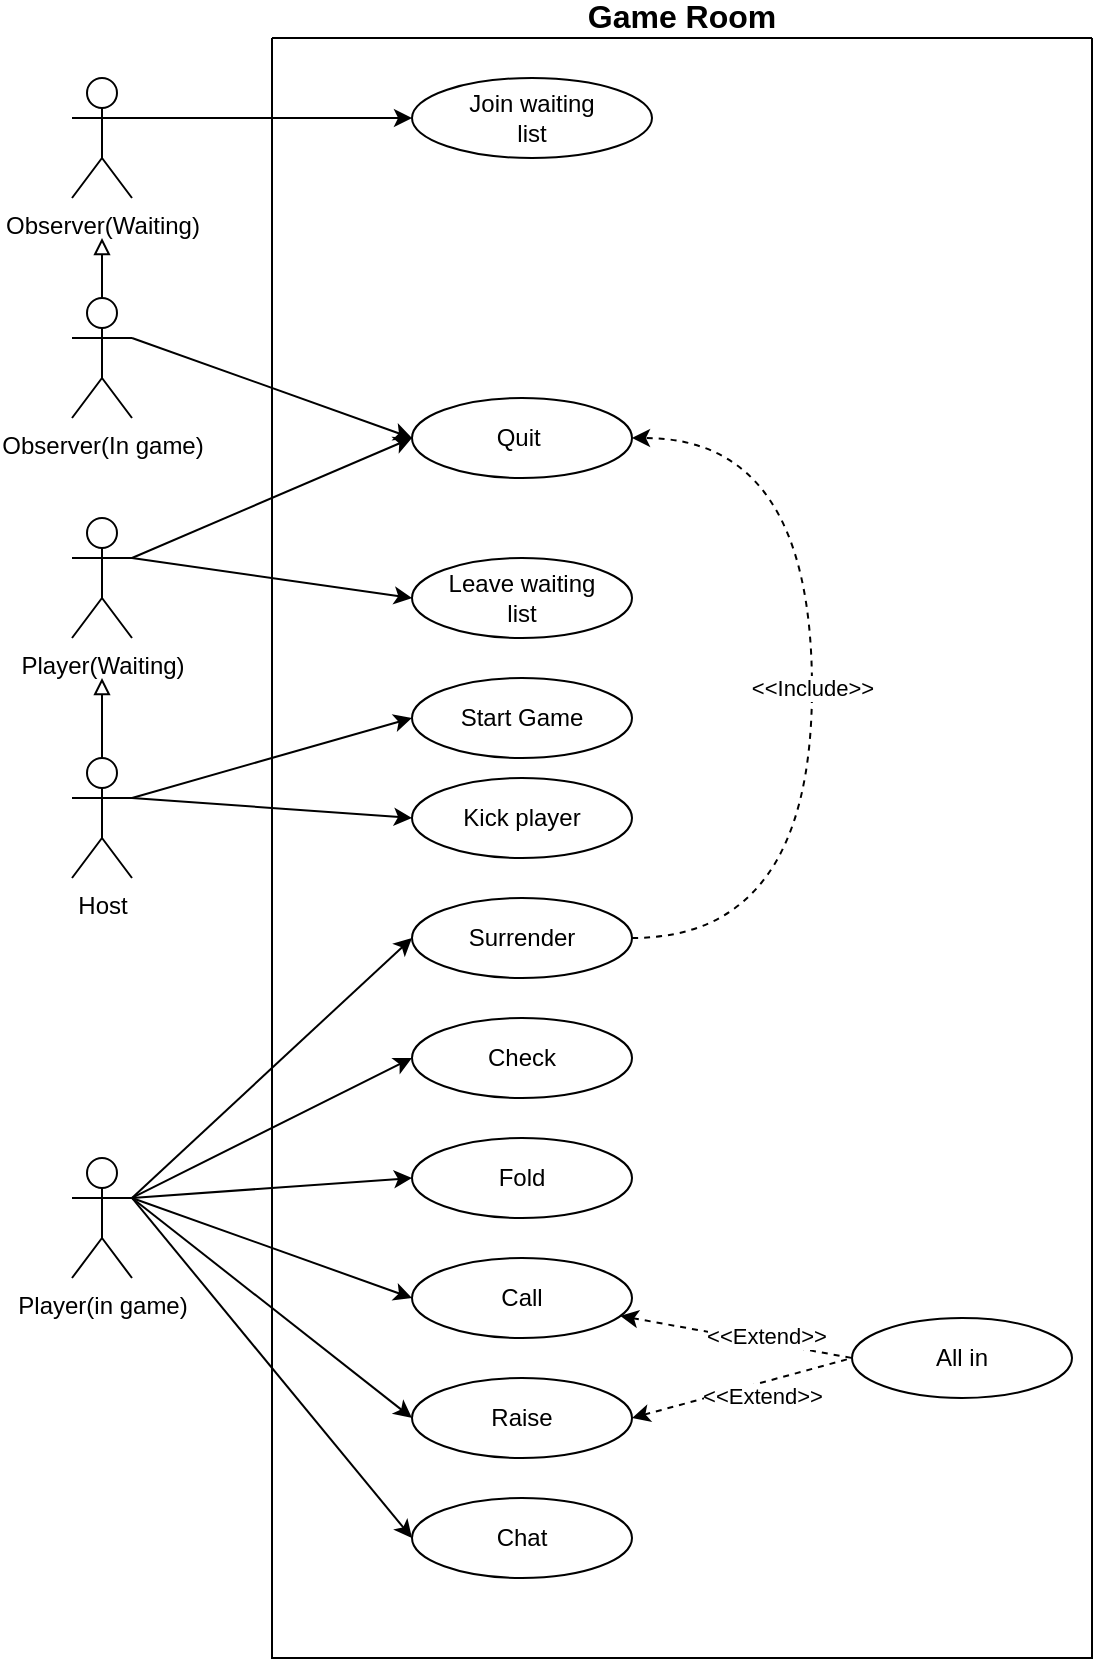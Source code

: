 <mxfile version="16.5.6" type="github">
  <diagram id="D2KzV6B70g5t3tSEwKat" name="Page-1">
    <mxGraphModel dx="1038" dy="489" grid="1" gridSize="10" guides="1" tooltips="1" connect="1" arrows="1" fold="1" page="1" pageScale="1" pageWidth="827" pageHeight="1169" math="0" shadow="0">
      <root>
        <mxCell id="0" />
        <mxCell id="1" parent="0" />
        <mxCell id="oPN8op2j5NLYPOw_OKnK-13" style="edgeStyle=none;rounded=0;orthogonalLoop=1;jettySize=auto;html=1;exitX=1;exitY=0.333;exitDx=0;exitDy=0;exitPerimeter=0;entryX=0;entryY=0.5;entryDx=0;entryDy=0;startArrow=none;startFill=0;endArrow=classic;endFill=1;" edge="1" parent="1" source="oPN8op2j5NLYPOw_OKnK-2" target="oPN8op2j5NLYPOw_OKnK-5">
          <mxGeometry relative="1" as="geometry" />
        </mxCell>
        <mxCell id="oPN8op2j5NLYPOw_OKnK-14" style="edgeStyle=none;rounded=0;orthogonalLoop=1;jettySize=auto;html=1;exitX=1;exitY=0.333;exitDx=0;exitDy=0;exitPerimeter=0;entryX=0;entryY=0.5;entryDx=0;entryDy=0;startArrow=none;startFill=0;endArrow=classic;endFill=1;" edge="1" parent="1" source="oPN8op2j5NLYPOw_OKnK-2" target="oPN8op2j5NLYPOw_OKnK-6">
          <mxGeometry relative="1" as="geometry" />
        </mxCell>
        <mxCell id="oPN8op2j5NLYPOw_OKnK-15" style="edgeStyle=none;rounded=0;orthogonalLoop=1;jettySize=auto;html=1;exitX=1;exitY=0.333;exitDx=0;exitDy=0;exitPerimeter=0;entryX=0;entryY=0.5;entryDx=0;entryDy=0;startArrow=none;startFill=0;endArrow=classic;endFill=1;" edge="1" parent="1" source="oPN8op2j5NLYPOw_OKnK-2" target="oPN8op2j5NLYPOw_OKnK-7">
          <mxGeometry relative="1" as="geometry" />
        </mxCell>
        <mxCell id="oPN8op2j5NLYPOw_OKnK-16" style="edgeStyle=none;rounded=0;orthogonalLoop=1;jettySize=auto;html=1;exitX=1;exitY=0.333;exitDx=0;exitDy=0;exitPerimeter=0;entryX=0;entryY=0.5;entryDx=0;entryDy=0;startArrow=none;startFill=0;endArrow=classic;endFill=1;" edge="1" parent="1" source="oPN8op2j5NLYPOw_OKnK-2" target="oPN8op2j5NLYPOw_OKnK-8">
          <mxGeometry relative="1" as="geometry" />
        </mxCell>
        <mxCell id="oPN8op2j5NLYPOw_OKnK-17" style="edgeStyle=none;rounded=0;orthogonalLoop=1;jettySize=auto;html=1;exitX=1;exitY=0.333;exitDx=0;exitDy=0;exitPerimeter=0;entryX=0;entryY=0.5;entryDx=0;entryDy=0;startArrow=none;startFill=0;endArrow=classic;endFill=1;" edge="1" parent="1" source="oPN8op2j5NLYPOw_OKnK-2" target="oPN8op2j5NLYPOw_OKnK-12">
          <mxGeometry relative="1" as="geometry" />
        </mxCell>
        <mxCell id="oPN8op2j5NLYPOw_OKnK-41" style="edgeStyle=none;rounded=0;orthogonalLoop=1;jettySize=auto;html=1;exitX=1;exitY=0.333;exitDx=0;exitDy=0;exitPerimeter=0;entryX=0;entryY=0.5;entryDx=0;entryDy=0;startArrow=none;startFill=0;endArrow=classic;endFill=1;" edge="1" parent="1" source="oPN8op2j5NLYPOw_OKnK-2" target="oPN8op2j5NLYPOw_OKnK-40">
          <mxGeometry relative="1" as="geometry" />
        </mxCell>
        <mxCell id="oPN8op2j5NLYPOw_OKnK-2" value="Player(in game)" style="shape=umlActor;verticalLabelPosition=bottom;verticalAlign=top;html=1;outlineConnect=0;" vertex="1" parent="1">
          <mxGeometry x="150" y="890" width="30" height="60" as="geometry" />
        </mxCell>
        <mxCell id="oPN8op2j5NLYPOw_OKnK-5" value="Check" style="ellipse;whiteSpace=wrap;html=1;" vertex="1" parent="1">
          <mxGeometry x="320" y="820" width="110" height="40" as="geometry" />
        </mxCell>
        <mxCell id="oPN8op2j5NLYPOw_OKnK-11" value="&amp;lt;&amp;lt;Extend&amp;gt;&amp;gt;" style="edgeStyle=none;rounded=0;orthogonalLoop=1;jettySize=auto;html=1;startArrow=classic;startFill=1;endArrow=none;endFill=0;entryX=0;entryY=0.5;entryDx=0;entryDy=0;dashed=1;" edge="1" parent="1" source="oPN8op2j5NLYPOw_OKnK-6" target="oPN8op2j5NLYPOw_OKnK-9">
          <mxGeometry x="0.246" y="3" relative="1" as="geometry">
            <mxPoint as="offset" />
          </mxGeometry>
        </mxCell>
        <mxCell id="oPN8op2j5NLYPOw_OKnK-6" value="Call" style="ellipse;whiteSpace=wrap;html=1;" vertex="1" parent="1">
          <mxGeometry x="320" y="940" width="110" height="40" as="geometry" />
        </mxCell>
        <mxCell id="oPN8op2j5NLYPOw_OKnK-7" value="Fold" style="ellipse;whiteSpace=wrap;html=1;" vertex="1" parent="1">
          <mxGeometry x="320" y="880" width="110" height="40" as="geometry" />
        </mxCell>
        <mxCell id="oPN8op2j5NLYPOw_OKnK-10" value="&amp;lt;&amp;lt;Extend&amp;gt;&amp;gt;" style="rounded=0;orthogonalLoop=1;jettySize=auto;html=1;entryX=0;entryY=0.5;entryDx=0;entryDy=0;exitX=1;exitY=0.5;exitDx=0;exitDy=0;endArrow=none;endFill=0;startArrow=classic;startFill=1;dashed=1;" edge="1" parent="1" source="oPN8op2j5NLYPOw_OKnK-8" target="oPN8op2j5NLYPOw_OKnK-9">
          <mxGeometry x="0.152" y="-6" relative="1" as="geometry">
            <mxPoint as="offset" />
          </mxGeometry>
        </mxCell>
        <mxCell id="oPN8op2j5NLYPOw_OKnK-8" value="Raise" style="ellipse;whiteSpace=wrap;html=1;" vertex="1" parent="1">
          <mxGeometry x="320" y="1000" width="110" height="40" as="geometry" />
        </mxCell>
        <mxCell id="oPN8op2j5NLYPOw_OKnK-9" value="All in" style="ellipse;whiteSpace=wrap;html=1;" vertex="1" parent="1">
          <mxGeometry x="540" y="970" width="110" height="40" as="geometry" />
        </mxCell>
        <mxCell id="oPN8op2j5NLYPOw_OKnK-12" value="Chat" style="ellipse;whiteSpace=wrap;html=1;" vertex="1" parent="1">
          <mxGeometry x="320" y="1060" width="110" height="40" as="geometry" />
        </mxCell>
        <mxCell id="oPN8op2j5NLYPOw_OKnK-39" style="edgeStyle=none;rounded=0;orthogonalLoop=1;jettySize=auto;html=1;exitX=1;exitY=0.333;exitDx=0;exitDy=0;exitPerimeter=0;entryX=0;entryY=0.5;entryDx=0;entryDy=0;startArrow=none;startFill=0;endArrow=classic;endFill=1;" edge="1" parent="1" source="oPN8op2j5NLYPOw_OKnK-35" target="oPN8op2j5NLYPOw_OKnK-38">
          <mxGeometry relative="1" as="geometry" />
        </mxCell>
        <mxCell id="oPN8op2j5NLYPOw_OKnK-52" style="edgeStyle=none;rounded=0;orthogonalLoop=1;jettySize=auto;html=1;startArrow=none;startFill=0;endArrow=block;endFill=0;" edge="1" parent="1" source="oPN8op2j5NLYPOw_OKnK-35">
          <mxGeometry relative="1" as="geometry">
            <mxPoint x="165" y="650" as="targetPoint" />
          </mxGeometry>
        </mxCell>
        <mxCell id="oPN8op2j5NLYPOw_OKnK-63" style="edgeStyle=none;rounded=0;orthogonalLoop=1;jettySize=auto;html=1;exitX=1;exitY=0.333;exitDx=0;exitDy=0;exitPerimeter=0;entryX=0;entryY=0.5;entryDx=0;entryDy=0;fontSize=16;startArrow=none;startFill=0;endArrow=classic;endFill=1;" edge="1" parent="1" source="oPN8op2j5NLYPOw_OKnK-35" target="oPN8op2j5NLYPOw_OKnK-62">
          <mxGeometry relative="1" as="geometry" />
        </mxCell>
        <mxCell id="oPN8op2j5NLYPOw_OKnK-35" value="Host" style="shape=umlActor;verticalLabelPosition=bottom;verticalAlign=top;html=1;" vertex="1" parent="1">
          <mxGeometry x="150" y="690" width="30" height="60" as="geometry" />
        </mxCell>
        <mxCell id="oPN8op2j5NLYPOw_OKnK-54" value="&amp;lt;&amp;lt;Include&amp;gt;&amp;gt;" style="edgeStyle=orthogonalEdgeStyle;rounded=0;orthogonalLoop=1;jettySize=auto;html=1;entryX=1;entryY=0.5;entryDx=0;entryDy=0;startArrow=none;startFill=0;endArrow=classic;endFill=1;curved=1;dashed=1;" edge="1" parent="1" source="oPN8op2j5NLYPOw_OKnK-40" target="oPN8op2j5NLYPOw_OKnK-45">
          <mxGeometry relative="1" as="geometry">
            <Array as="points">
              <mxPoint x="520" y="780" />
              <mxPoint x="520" y="530" />
            </Array>
          </mxGeometry>
        </mxCell>
        <mxCell id="oPN8op2j5NLYPOw_OKnK-40" value="Surrender" style="ellipse;whiteSpace=wrap;html=1;" vertex="1" parent="1">
          <mxGeometry x="320" y="760" width="110" height="40" as="geometry" />
        </mxCell>
        <mxCell id="oPN8op2j5NLYPOw_OKnK-43" style="edgeStyle=none;rounded=0;orthogonalLoop=1;jettySize=auto;html=1;exitX=1;exitY=0.333;exitDx=0;exitDy=0;exitPerimeter=0;startArrow=none;startFill=0;endArrow=classic;endFill=1;entryX=0;entryY=0.5;entryDx=0;entryDy=0;" edge="1" parent="1" source="oPN8op2j5NLYPOw_OKnK-42" target="oPN8op2j5NLYPOw_OKnK-44">
          <mxGeometry relative="1" as="geometry">
            <mxPoint x="330" y="430.294" as="targetPoint" />
          </mxGeometry>
        </mxCell>
        <mxCell id="oPN8op2j5NLYPOw_OKnK-42" value="Observer(Waiting)" style="shape=umlActor;verticalLabelPosition=bottom;verticalAlign=top;html=1;" vertex="1" parent="1">
          <mxGeometry x="150" y="350" width="30" height="60" as="geometry" />
        </mxCell>
        <mxCell id="oPN8op2j5NLYPOw_OKnK-44" value="Join waiting&lt;br&gt;list" style="ellipse;whiteSpace=wrap;html=1;" vertex="1" parent="1">
          <mxGeometry x="320" y="350" width="120" height="40" as="geometry" />
        </mxCell>
        <mxCell id="oPN8op2j5NLYPOw_OKnK-45" value="Quit&amp;nbsp;" style="ellipse;whiteSpace=wrap;html=1;" vertex="1" parent="1">
          <mxGeometry x="320" y="510" width="110" height="40" as="geometry" />
        </mxCell>
        <mxCell id="oPN8op2j5NLYPOw_OKnK-50" style="edgeStyle=none;rounded=0;orthogonalLoop=1;jettySize=auto;html=1;exitX=1;exitY=0.333;exitDx=0;exitDy=0;exitPerimeter=0;entryX=0;entryY=0.5;entryDx=0;entryDy=0;startArrow=none;startFill=0;endArrow=classic;endFill=1;" edge="1" parent="1" source="oPN8op2j5NLYPOw_OKnK-48" target="oPN8op2j5NLYPOw_OKnK-45">
          <mxGeometry relative="1" as="geometry" />
        </mxCell>
        <mxCell id="oPN8op2j5NLYPOw_OKnK-51" style="edgeStyle=none;rounded=0;orthogonalLoop=1;jettySize=auto;html=1;exitX=1;exitY=0.333;exitDx=0;exitDy=0;exitPerimeter=0;entryX=0;entryY=0.5;entryDx=0;entryDy=0;startArrow=none;startFill=0;endArrow=classic;endFill=1;" edge="1" parent="1" source="oPN8op2j5NLYPOw_OKnK-48" target="oPN8op2j5NLYPOw_OKnK-49">
          <mxGeometry relative="1" as="geometry" />
        </mxCell>
        <mxCell id="oPN8op2j5NLYPOw_OKnK-48" value="Player(Waiting)" style="shape=umlActor;verticalLabelPosition=bottom;verticalAlign=top;html=1;outlineConnect=0;" vertex="1" parent="1">
          <mxGeometry x="150" y="570" width="30" height="60" as="geometry" />
        </mxCell>
        <mxCell id="oPN8op2j5NLYPOw_OKnK-49" value="Leave waiting&lt;br&gt;list" style="ellipse;whiteSpace=wrap;html=1;" vertex="1" parent="1">
          <mxGeometry x="320" y="590" width="110" height="40" as="geometry" />
        </mxCell>
        <mxCell id="oPN8op2j5NLYPOw_OKnK-59" style="rounded=0;orthogonalLoop=1;jettySize=auto;html=1;exitX=1;exitY=0.333;exitDx=0;exitDy=0;exitPerimeter=0;entryX=0;entryY=0.5;entryDx=0;entryDy=0;startArrow=none;startFill=0;endArrow=classic;endFill=1;" edge="1" parent="1" source="oPN8op2j5NLYPOw_OKnK-55" target="oPN8op2j5NLYPOw_OKnK-45">
          <mxGeometry relative="1" as="geometry" />
        </mxCell>
        <mxCell id="oPN8op2j5NLYPOw_OKnK-60" style="edgeStyle=none;rounded=0;orthogonalLoop=1;jettySize=auto;html=1;startArrow=none;startFill=0;endArrow=block;endFill=0;" edge="1" parent="1" source="oPN8op2j5NLYPOw_OKnK-55">
          <mxGeometry relative="1" as="geometry">
            <mxPoint x="165" y="430" as="targetPoint" />
          </mxGeometry>
        </mxCell>
        <mxCell id="oPN8op2j5NLYPOw_OKnK-55" value="Observer(In game)" style="shape=umlActor;verticalLabelPosition=bottom;verticalAlign=top;html=1;" vertex="1" parent="1">
          <mxGeometry x="150" y="460" width="30" height="60" as="geometry" />
        </mxCell>
        <mxCell id="oPN8op2j5NLYPOw_OKnK-61" value="Game Room" style="swimlane;startSize=0;labelPosition=center;verticalLabelPosition=top;align=center;verticalAlign=bottom;fontSize=16;" vertex="1" parent="1">
          <mxGeometry x="250" y="330" width="410" height="810" as="geometry" />
        </mxCell>
        <mxCell id="oPN8op2j5NLYPOw_OKnK-38" value="Start Game" style="ellipse;whiteSpace=wrap;html=1;" vertex="1" parent="oPN8op2j5NLYPOw_OKnK-61">
          <mxGeometry x="70" y="320" width="110" height="40" as="geometry" />
        </mxCell>
        <mxCell id="oPN8op2j5NLYPOw_OKnK-62" value="Kick player" style="ellipse;whiteSpace=wrap;html=1;" vertex="1" parent="oPN8op2j5NLYPOw_OKnK-61">
          <mxGeometry x="70" y="370" width="110" height="40" as="geometry" />
        </mxCell>
      </root>
    </mxGraphModel>
  </diagram>
</mxfile>
